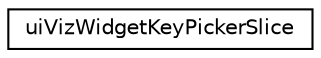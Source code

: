 digraph "Graphical Class Hierarchy"
{
 // LATEX_PDF_SIZE
  edge [fontname="Helvetica",fontsize="10",labelfontname="Helvetica",labelfontsize="10"];
  node [fontname="Helvetica",fontsize="10",shape=record];
  rankdir="LR";
  Node0 [label="uiVizWidgetKeyPickerSlice",height=0.2,width=0.4,color="black", fillcolor="white", style="filled",URL="$classuiVizWidgetKeyPickerSlice.html",tooltip=" "];
}
